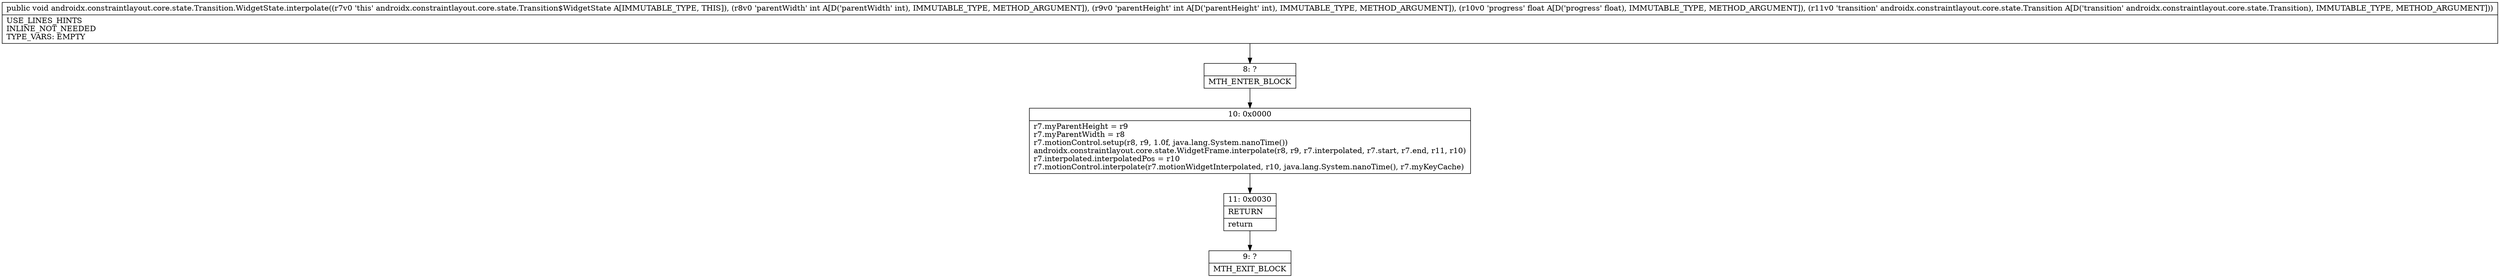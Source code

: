 digraph "CFG forandroidx.constraintlayout.core.state.Transition.WidgetState.interpolate(IIFLandroidx\/constraintlayout\/core\/state\/Transition;)V" {
Node_8 [shape=record,label="{8\:\ ?|MTH_ENTER_BLOCK\l}"];
Node_10 [shape=record,label="{10\:\ 0x0000|r7.myParentHeight = r9\lr7.myParentWidth = r8\lr7.motionControl.setup(r8, r9, 1.0f, java.lang.System.nanoTime())\landroidx.constraintlayout.core.state.WidgetFrame.interpolate(r8, r9, r7.interpolated, r7.start, r7.end, r11, r10)\lr7.interpolated.interpolatedPos = r10\lr7.motionControl.interpolate(r7.motionWidgetInterpolated, r10, java.lang.System.nanoTime(), r7.myKeyCache)\l}"];
Node_11 [shape=record,label="{11\:\ 0x0030|RETURN\l|return\l}"];
Node_9 [shape=record,label="{9\:\ ?|MTH_EXIT_BLOCK\l}"];
MethodNode[shape=record,label="{public void androidx.constraintlayout.core.state.Transition.WidgetState.interpolate((r7v0 'this' androidx.constraintlayout.core.state.Transition$WidgetState A[IMMUTABLE_TYPE, THIS]), (r8v0 'parentWidth' int A[D('parentWidth' int), IMMUTABLE_TYPE, METHOD_ARGUMENT]), (r9v0 'parentHeight' int A[D('parentHeight' int), IMMUTABLE_TYPE, METHOD_ARGUMENT]), (r10v0 'progress' float A[D('progress' float), IMMUTABLE_TYPE, METHOD_ARGUMENT]), (r11v0 'transition' androidx.constraintlayout.core.state.Transition A[D('transition' androidx.constraintlayout.core.state.Transition), IMMUTABLE_TYPE, METHOD_ARGUMENT]))  | USE_LINES_HINTS\lINLINE_NOT_NEEDED\lTYPE_VARS: EMPTY\l}"];
MethodNode -> Node_8;Node_8 -> Node_10;
Node_10 -> Node_11;
Node_11 -> Node_9;
}

